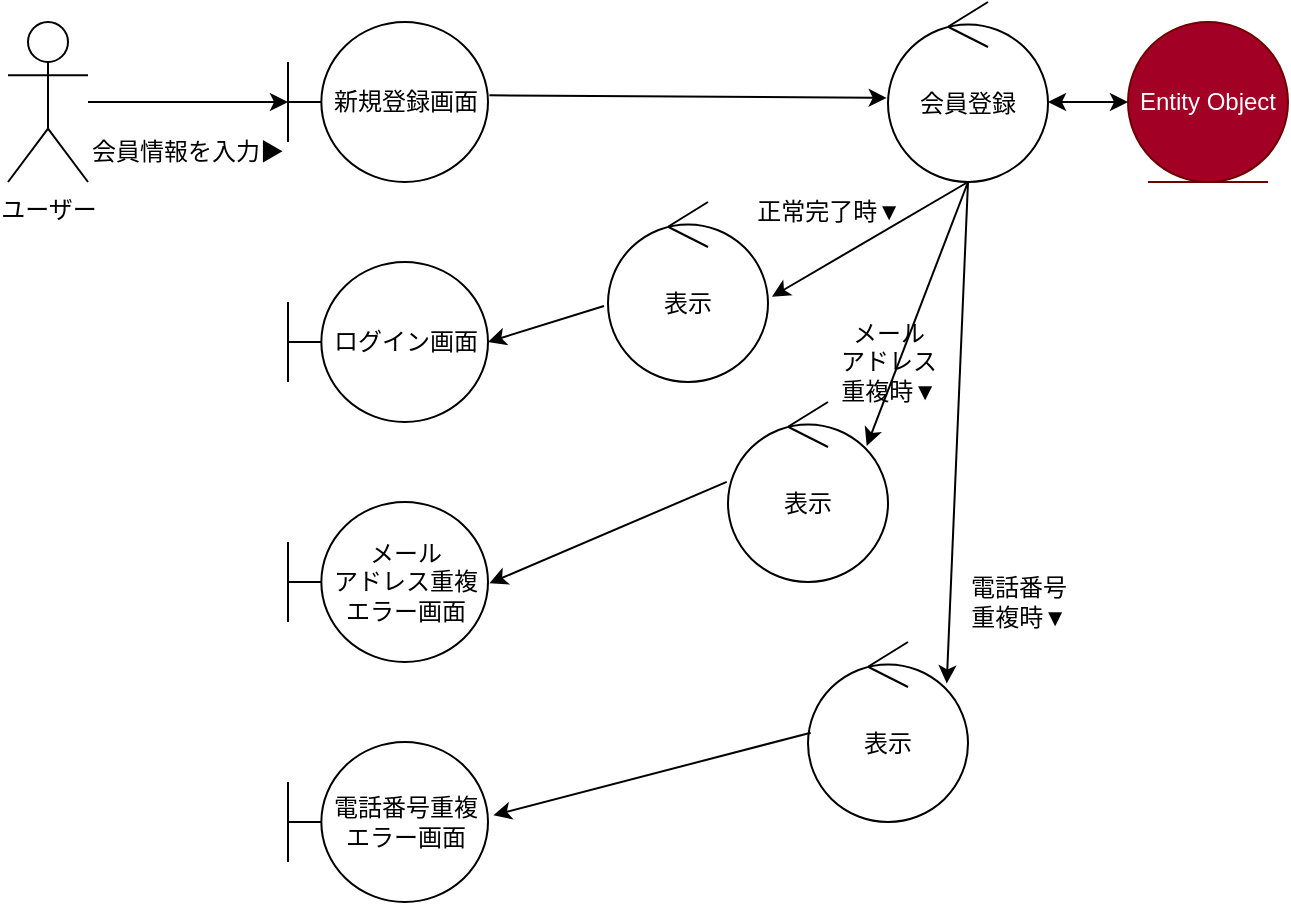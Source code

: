 <mxfile>
    <diagram id="uTmK-iBE3lU_nenHrpvM" name="新規登録">
        <mxGraphModel dx="720" dy="530" grid="1" gridSize="10" guides="1" tooltips="1" connect="1" arrows="1" fold="1" page="1" pageScale="1" pageWidth="827" pageHeight="1169" math="0" shadow="0">
            <root>
                <mxCell id="0"/>
                <mxCell id="1" parent="0"/>
                <mxCell id="3" value="ユーザー" style="shape=umlActor;verticalLabelPosition=bottom;verticalAlign=top;html=1;outlineConnect=0;" vertex="1" parent="1">
                    <mxGeometry x="80" y="200" width="40" height="80" as="geometry"/>
                </mxCell>
                <mxCell id="vmnZQYMHZ2b320NhvsvD-4" value="表示" style="ellipse;shape=umlControl;whiteSpace=wrap;html=1;" vertex="1" parent="1">
                    <mxGeometry x="380" y="290" width="80" height="90" as="geometry"/>
                </mxCell>
                <mxCell id="vmnZQYMHZ2b320NhvsvD-5" value="Entity Object" style="ellipse;shape=umlEntity;whiteSpace=wrap;html=1;fillColor=#a20025;fontColor=#ffffff;strokeColor=#6F0000;" vertex="1" parent="1">
                    <mxGeometry x="640" y="200" width="80" height="80" as="geometry"/>
                </mxCell>
                <mxCell id="vmnZQYMHZ2b320NhvsvD-6" value="新規登録画面" style="shape=umlBoundary;whiteSpace=wrap;html=1;" vertex="1" parent="1">
                    <mxGeometry x="220" y="200" width="100" height="80" as="geometry"/>
                </mxCell>
                <mxCell id="vmnZQYMHZ2b320NhvsvD-7" value="メール&lt;br&gt;アドレス重複&lt;br&gt;エラー画面" style="shape=umlBoundary;whiteSpace=wrap;html=1;" vertex="1" parent="1">
                    <mxGeometry x="220" y="440" width="100" height="80" as="geometry"/>
                </mxCell>
                <mxCell id="vmnZQYMHZ2b320NhvsvD-8" value="ログイン画面" style="shape=umlBoundary;whiteSpace=wrap;html=1;" vertex="1" parent="1">
                    <mxGeometry x="220" y="320" width="100" height="80" as="geometry"/>
                </mxCell>
                <mxCell id="vmnZQYMHZ2b320NhvsvD-10" value="表示" style="ellipse;shape=umlControl;whiteSpace=wrap;html=1;" vertex="1" parent="1">
                    <mxGeometry x="440" y="390" width="80" height="90" as="geometry"/>
                </mxCell>
                <mxCell id="vmnZQYMHZ2b320NhvsvD-12" value="会員登録" style="ellipse;shape=umlControl;whiteSpace=wrap;html=1;" vertex="1" parent="1">
                    <mxGeometry x="520" y="190" width="80" height="90" as="geometry"/>
                </mxCell>
                <mxCell id="vmnZQYMHZ2b320NhvsvD-15" value="" style="endArrow=classic;html=1;" edge="1" parent="1" source="3">
                    <mxGeometry width="50" height="50" relative="1" as="geometry">
                        <mxPoint x="120" y="190" as="sourcePoint"/>
                        <mxPoint x="220" y="240" as="targetPoint"/>
                    </mxGeometry>
                </mxCell>
                <mxCell id="vmnZQYMHZ2b320NhvsvD-18" value="" style="endArrow=classic;html=1;exitX=1.007;exitY=0.458;exitDx=0;exitDy=0;exitPerimeter=0;entryX=-0.008;entryY=0.533;entryDx=0;entryDy=0;entryPerimeter=0;" edge="1" parent="1" source="vmnZQYMHZ2b320NhvsvD-6" target="vmnZQYMHZ2b320NhvsvD-12">
                    <mxGeometry width="50" height="50" relative="1" as="geometry">
                        <mxPoint x="430" y="260" as="sourcePoint"/>
                        <mxPoint x="480" y="210" as="targetPoint"/>
                    </mxGeometry>
                </mxCell>
                <mxCell id="vmnZQYMHZ2b320NhvsvD-19" value="" style="endArrow=classic;startArrow=classic;html=1;entryX=0;entryY=0.5;entryDx=0;entryDy=0;" edge="1" parent="1" target="vmnZQYMHZ2b320NhvsvD-5">
                    <mxGeometry width="50" height="50" relative="1" as="geometry">
                        <mxPoint x="600" y="240" as="sourcePoint"/>
                        <mxPoint x="480" y="210" as="targetPoint"/>
                    </mxGeometry>
                </mxCell>
                <mxCell id="vmnZQYMHZ2b320NhvsvD-20" value="" style="endArrow=classic;html=1;entryX=1.025;entryY=0.526;entryDx=0;entryDy=0;entryPerimeter=0;" edge="1" parent="1" target="vmnZQYMHZ2b320NhvsvD-4">
                    <mxGeometry width="50" height="50" relative="1" as="geometry">
                        <mxPoint x="560" y="280" as="sourcePoint"/>
                        <mxPoint x="480" y="250" as="targetPoint"/>
                    </mxGeometry>
                </mxCell>
                <mxCell id="vmnZQYMHZ2b320NhvsvD-21" value="" style="endArrow=classic;html=1;exitX=-0.025;exitY=0.578;exitDx=0;exitDy=0;exitPerimeter=0;" edge="1" parent="1" source="vmnZQYMHZ2b320NhvsvD-4">
                    <mxGeometry width="50" height="50" relative="1" as="geometry">
                        <mxPoint x="430" y="300" as="sourcePoint"/>
                        <mxPoint x="320" y="360" as="targetPoint"/>
                    </mxGeometry>
                </mxCell>
                <mxCell id="vmnZQYMHZ2b320NhvsvD-22" value="" style="endArrow=classic;html=1;entryX=0.867;entryY=0.244;entryDx=0;entryDy=0;entryPerimeter=0;" edge="1" parent="1" target="vmnZQYMHZ2b320NhvsvD-10">
                    <mxGeometry width="50" height="50" relative="1" as="geometry">
                        <mxPoint x="560" y="280" as="sourcePoint"/>
                        <mxPoint x="480" y="250" as="targetPoint"/>
                    </mxGeometry>
                </mxCell>
                <mxCell id="vmnZQYMHZ2b320NhvsvD-23" value="" style="endArrow=classic;html=1;exitX=-0.008;exitY=0.444;exitDx=0;exitDy=0;exitPerimeter=0;entryX=1.007;entryY=0.508;entryDx=0;entryDy=0;entryPerimeter=0;" edge="1" parent="1" source="vmnZQYMHZ2b320NhvsvD-10" target="vmnZQYMHZ2b320NhvsvD-7">
                    <mxGeometry width="50" height="50" relative="1" as="geometry">
                        <mxPoint x="400" y="390" as="sourcePoint"/>
                        <mxPoint x="450" y="340" as="targetPoint"/>
                    </mxGeometry>
                </mxCell>
                <mxCell id="vmnZQYMHZ2b320NhvsvD-25" value="会員情報を入力▶" style="text;html=1;strokeColor=none;fillColor=none;align=center;verticalAlign=middle;whiteSpace=wrap;rounded=0;" vertex="1" parent="1">
                    <mxGeometry x="120" y="250" width="100" height="30" as="geometry"/>
                </mxCell>
                <mxCell id="vmnZQYMHZ2b320NhvsvD-29" value="表示" style="ellipse;shape=umlControl;whiteSpace=wrap;html=1;" vertex="1" parent="1">
                    <mxGeometry x="480" y="510" width="80" height="90" as="geometry"/>
                </mxCell>
                <mxCell id="vmnZQYMHZ2b320NhvsvD-30" value="電話番号重複エラー画面" style="shape=umlBoundary;whiteSpace=wrap;html=1;" vertex="1" parent="1">
                    <mxGeometry x="220" y="560" width="100" height="80" as="geometry"/>
                </mxCell>
                <mxCell id="vmnZQYMHZ2b320NhvsvD-31" value="" style="endArrow=classic;html=1;entryX=1.027;entryY=0.458;entryDx=0;entryDy=0;entryPerimeter=0;exitX=0.017;exitY=0.504;exitDx=0;exitDy=0;exitPerimeter=0;" edge="1" parent="1" source="vmnZQYMHZ2b320NhvsvD-29" target="vmnZQYMHZ2b320NhvsvD-30">
                    <mxGeometry width="50" height="50" relative="1" as="geometry">
                        <mxPoint x="400" y="500" as="sourcePoint"/>
                        <mxPoint x="450" y="450" as="targetPoint"/>
                    </mxGeometry>
                </mxCell>
                <mxCell id="vmnZQYMHZ2b320NhvsvD-32" value="" style="endArrow=classic;html=1;entryX=0.867;entryY=0.23;entryDx=0;entryDy=0;entryPerimeter=0;" edge="1" parent="1" target="vmnZQYMHZ2b320NhvsvD-29">
                    <mxGeometry width="50" height="50" relative="1" as="geometry">
                        <mxPoint x="560" y="280" as="sourcePoint"/>
                        <mxPoint x="450" y="450" as="targetPoint"/>
                    </mxGeometry>
                </mxCell>
                <mxCell id="vmnZQYMHZ2b320NhvsvD-33" value="メール&lt;br&gt;アドレス&lt;br&gt;重複時▼" style="text;html=1;align=center;verticalAlign=middle;resizable=0;points=[];autosize=1;strokeColor=none;fillColor=none;" vertex="1" parent="1">
                    <mxGeometry x="485" y="340" width="70" height="60" as="geometry"/>
                </mxCell>
                <mxCell id="vmnZQYMHZ2b320NhvsvD-35" value="電話番号&lt;br&gt;重複時▼" style="text;html=1;align=center;verticalAlign=middle;resizable=0;points=[];autosize=1;strokeColor=none;fillColor=none;" vertex="1" parent="1">
                    <mxGeometry x="550" y="470" width="70" height="40" as="geometry"/>
                </mxCell>
                <mxCell id="vmnZQYMHZ2b320NhvsvD-36" value="正常完了時▼" style="text;html=1;align=center;verticalAlign=middle;resizable=0;points=[];autosize=1;strokeColor=none;fillColor=none;" vertex="1" parent="1">
                    <mxGeometry x="440" y="280" width="100" height="30" as="geometry"/>
                </mxCell>
            </root>
        </mxGraphModel>
    </diagram>
    <diagram id="dzQNooMkyhAn1drmeg_7" name="ログイン">
        <mxGraphModel dx="720" dy="530" grid="1" gridSize="10" guides="1" tooltips="1" connect="1" arrows="1" fold="1" page="1" pageScale="1" pageWidth="827" pageHeight="1169" math="0" shadow="0">
            <root>
                <mxCell id="0"/>
                <mxCell id="1" parent="0"/>
                <mxCell id="m8YDXRKANyJtlhf9_SZa-1" value="ユーザー" style="shape=umlActor;verticalLabelPosition=bottom;verticalAlign=top;html=1;outlineConnect=0;" vertex="1" parent="1">
                    <mxGeometry x="80" y="200" width="40" height="80" as="geometry"/>
                </mxCell>
                <mxCell id="m8YDXRKANyJtlhf9_SZa-2" value="表示" style="ellipse;shape=umlControl;whiteSpace=wrap;html=1;" vertex="1" parent="1">
                    <mxGeometry x="380" y="290" width="80" height="90" as="geometry"/>
                </mxCell>
                <mxCell id="m8YDXRKANyJtlhf9_SZa-3" value="Entity Object" style="ellipse;shape=umlEntity;whiteSpace=wrap;html=1;fillColor=#a20025;fontColor=#ffffff;strokeColor=#6F0000;" vertex="1" parent="1">
                    <mxGeometry x="640" y="200" width="80" height="80" as="geometry"/>
                </mxCell>
                <mxCell id="m8YDXRKANyJtlhf9_SZa-4" value="ログイン画面" style="shape=umlBoundary;whiteSpace=wrap;html=1;" vertex="1" parent="1">
                    <mxGeometry x="220" y="200" width="100" height="80" as="geometry"/>
                </mxCell>
                <mxCell id="m8YDXRKANyJtlhf9_SZa-5" value="無効な&lt;br&gt;ログイン&lt;br&gt;エラー画面" style="shape=umlBoundary;whiteSpace=wrap;html=1;" vertex="1" parent="1">
                    <mxGeometry x="220" y="440" width="100" height="80" as="geometry"/>
                </mxCell>
                <mxCell id="m8YDXRKANyJtlhf9_SZa-6" value="マイページ" style="shape=umlBoundary;whiteSpace=wrap;html=1;" vertex="1" parent="1">
                    <mxGeometry x="220" y="320" width="100" height="80" as="geometry"/>
                </mxCell>
                <mxCell id="m8YDXRKANyJtlhf9_SZa-7" value="表示" style="ellipse;shape=umlControl;whiteSpace=wrap;html=1;" vertex="1" parent="1">
                    <mxGeometry x="440" y="390" width="80" height="90" as="geometry"/>
                </mxCell>
                <mxCell id="m8YDXRKANyJtlhf9_SZa-8" value="ユーザー認証" style="ellipse;shape=umlControl;whiteSpace=wrap;html=1;" vertex="1" parent="1">
                    <mxGeometry x="520" y="190" width="80" height="90" as="geometry"/>
                </mxCell>
                <mxCell id="m8YDXRKANyJtlhf9_SZa-9" value="" style="endArrow=classic;html=1;" edge="1" parent="1" source="m8YDXRKANyJtlhf9_SZa-1">
                    <mxGeometry width="50" height="50" relative="1" as="geometry">
                        <mxPoint x="120" y="190" as="sourcePoint"/>
                        <mxPoint x="220" y="240" as="targetPoint"/>
                    </mxGeometry>
                </mxCell>
                <mxCell id="m8YDXRKANyJtlhf9_SZa-10" value="" style="endArrow=classic;html=1;exitX=1.007;exitY=0.458;exitDx=0;exitDy=0;exitPerimeter=0;entryX=-0.008;entryY=0.533;entryDx=0;entryDy=0;entryPerimeter=0;" edge="1" parent="1" source="m8YDXRKANyJtlhf9_SZa-4" target="m8YDXRKANyJtlhf9_SZa-8">
                    <mxGeometry width="50" height="50" relative="1" as="geometry">
                        <mxPoint x="430" y="260" as="sourcePoint"/>
                        <mxPoint x="480" y="210" as="targetPoint"/>
                    </mxGeometry>
                </mxCell>
                <mxCell id="m8YDXRKANyJtlhf9_SZa-11" value="" style="endArrow=classic;startArrow=classic;html=1;entryX=0;entryY=0.5;entryDx=0;entryDy=0;" edge="1" parent="1" target="m8YDXRKANyJtlhf9_SZa-3">
                    <mxGeometry width="50" height="50" relative="1" as="geometry">
                        <mxPoint x="600" y="240" as="sourcePoint"/>
                        <mxPoint x="480" y="210" as="targetPoint"/>
                    </mxGeometry>
                </mxCell>
                <mxCell id="m8YDXRKANyJtlhf9_SZa-12" value="" style="endArrow=classic;html=1;entryX=1.025;entryY=0.526;entryDx=0;entryDy=0;entryPerimeter=0;" edge="1" parent="1" target="m8YDXRKANyJtlhf9_SZa-2">
                    <mxGeometry width="50" height="50" relative="1" as="geometry">
                        <mxPoint x="560" y="280" as="sourcePoint"/>
                        <mxPoint x="480" y="250" as="targetPoint"/>
                    </mxGeometry>
                </mxCell>
                <mxCell id="m8YDXRKANyJtlhf9_SZa-13" value="" style="endArrow=classic;html=1;exitX=-0.025;exitY=0.578;exitDx=0;exitDy=0;exitPerimeter=0;" edge="1" parent="1" source="m8YDXRKANyJtlhf9_SZa-2">
                    <mxGeometry width="50" height="50" relative="1" as="geometry">
                        <mxPoint x="430" y="300" as="sourcePoint"/>
                        <mxPoint x="320" y="360" as="targetPoint"/>
                    </mxGeometry>
                </mxCell>
                <mxCell id="m8YDXRKANyJtlhf9_SZa-14" value="" style="endArrow=classic;html=1;entryX=0.867;entryY=0.244;entryDx=0;entryDy=0;entryPerimeter=0;" edge="1" parent="1" target="m8YDXRKANyJtlhf9_SZa-7">
                    <mxGeometry width="50" height="50" relative="1" as="geometry">
                        <mxPoint x="560" y="280" as="sourcePoint"/>
                        <mxPoint x="480" y="250" as="targetPoint"/>
                    </mxGeometry>
                </mxCell>
                <mxCell id="m8YDXRKANyJtlhf9_SZa-15" value="" style="endArrow=classic;html=1;exitX=-0.008;exitY=0.444;exitDx=0;exitDy=0;exitPerimeter=0;entryX=1.007;entryY=0.508;entryDx=0;entryDy=0;entryPerimeter=0;" edge="1" parent="1" source="m8YDXRKANyJtlhf9_SZa-7" target="m8YDXRKANyJtlhf9_SZa-5">
                    <mxGeometry width="50" height="50" relative="1" as="geometry">
                        <mxPoint x="400" y="390" as="sourcePoint"/>
                        <mxPoint x="450" y="340" as="targetPoint"/>
                    </mxGeometry>
                </mxCell>
                <mxCell id="m8YDXRKANyJtlhf9_SZa-16" value="ユーザー情報を入力▶" style="text;html=1;strokeColor=none;fillColor=none;align=center;verticalAlign=middle;whiteSpace=wrap;rounded=0;" vertex="1" parent="1">
                    <mxGeometry x="110" y="250" width="140" height="20" as="geometry"/>
                </mxCell>
                <mxCell id="m8YDXRKANyJtlhf9_SZa-17" value="表示" style="ellipse;shape=umlControl;whiteSpace=wrap;html=1;" vertex="1" parent="1">
                    <mxGeometry x="480" y="510" width="80" height="90" as="geometry"/>
                </mxCell>
                <mxCell id="m8YDXRKANyJtlhf9_SZa-18" value="ログイン&lt;br&gt;エラー画面" style="shape=umlBoundary;whiteSpace=wrap;html=1;" vertex="1" parent="1">
                    <mxGeometry x="220" y="560" width="100" height="80" as="geometry"/>
                </mxCell>
                <mxCell id="m8YDXRKANyJtlhf9_SZa-19" value="" style="endArrow=classic;html=1;entryX=1.027;entryY=0.458;entryDx=0;entryDy=0;entryPerimeter=0;exitX=0.017;exitY=0.504;exitDx=0;exitDy=0;exitPerimeter=0;" edge="1" parent="1" source="m8YDXRKANyJtlhf9_SZa-17" target="m8YDXRKANyJtlhf9_SZa-18">
                    <mxGeometry width="50" height="50" relative="1" as="geometry">
                        <mxPoint x="400" y="500" as="sourcePoint"/>
                        <mxPoint x="450" y="450" as="targetPoint"/>
                    </mxGeometry>
                </mxCell>
                <mxCell id="m8YDXRKANyJtlhf9_SZa-20" value="" style="endArrow=classic;html=1;entryX=0.867;entryY=0.23;entryDx=0;entryDy=0;entryPerimeter=0;" edge="1" parent="1" target="m8YDXRKANyJtlhf9_SZa-17">
                    <mxGeometry width="50" height="50" relative="1" as="geometry">
                        <mxPoint x="560" y="280" as="sourcePoint"/>
                        <mxPoint x="450" y="450" as="targetPoint"/>
                    </mxGeometry>
                </mxCell>
                <mxCell id="m8YDXRKANyJtlhf9_SZa-21" value="無効情報&lt;br&gt;入力時▼" style="text;html=1;align=center;verticalAlign=middle;resizable=0;points=[];autosize=1;strokeColor=none;fillColor=none;" vertex="1" parent="1">
                    <mxGeometry x="485" y="350" width="70" height="40" as="geometry"/>
                </mxCell>
                <mxCell id="m8YDXRKANyJtlhf9_SZa-22" value="システム不良時▼" style="text;html=1;align=center;verticalAlign=middle;resizable=0;points=[];autosize=1;strokeColor=none;fillColor=none;" vertex="1" parent="1">
                    <mxGeometry x="525" y="475" width="120" height="30" as="geometry"/>
                </mxCell>
                <mxCell id="m8YDXRKANyJtlhf9_SZa-23" value="正常完了時▼" style="text;html=1;align=center;verticalAlign=middle;resizable=0;points=[];autosize=1;strokeColor=none;fillColor=none;" vertex="1" parent="1">
                    <mxGeometry x="440" y="280" width="100" height="30" as="geometry"/>
                </mxCell>
            </root>
        </mxGraphModel>
    </diagram>
    <diagram id="ipTaChnev_TjJ8NiurGC" name="ログアウト">
        <mxGraphModel dx="640" dy="471" grid="1" gridSize="10" guides="1" tooltips="1" connect="1" arrows="1" fold="1" page="1" pageScale="1" pageWidth="827" pageHeight="1169" math="0" shadow="0">
            <root>
                <mxCell id="0"/>
                <mxCell id="1" parent="0"/>
                <mxCell id="PhhA4MEKjiTkgzpBqW-F-1" value="ユーザー" style="shape=umlActor;verticalLabelPosition=bottom;verticalAlign=top;html=1;outlineConnect=0;" vertex="1" parent="1">
                    <mxGeometry x="80" y="200" width="40" height="80" as="geometry"/>
                </mxCell>
                <mxCell id="PhhA4MEKjiTkgzpBqW-F-2" value="表示" style="ellipse;shape=umlControl;whiteSpace=wrap;html=1;" vertex="1" parent="1">
                    <mxGeometry x="390" y="250" width="80" height="90" as="geometry"/>
                </mxCell>
                <mxCell id="PhhA4MEKjiTkgzpBqW-F-3" value="Entity Object" style="ellipse;shape=umlEntity;whiteSpace=wrap;html=1;fillColor=#a20025;fontColor=#ffffff;strokeColor=#6F0000;" vertex="1" parent="1">
                    <mxGeometry x="710" y="355" width="80" height="80" as="geometry"/>
                </mxCell>
                <mxCell id="PhhA4MEKjiTkgzpBqW-F-4" value="マイページ" style="shape=umlBoundary;whiteSpace=wrap;html=1;" vertex="1" parent="1">
                    <mxGeometry x="220" y="200" width="100" height="80" as="geometry"/>
                </mxCell>
                <mxCell id="PhhA4MEKjiTkgzpBqW-F-5" value="マイページ" style="shape=umlBoundary;whiteSpace=wrap;html=1;" vertex="1" parent="1">
                    <mxGeometry x="220" y="520" width="100" height="80" as="geometry"/>
                </mxCell>
                <mxCell id="PhhA4MEKjiTkgzpBqW-F-6" style="edgeStyle=none;html=1;" edge="1" parent="1" source="PhhA4MEKjiTkgzpBqW-F-7" target="PhhA4MEKjiTkgzpBqW-F-9">
                    <mxGeometry relative="1" as="geometry"/>
                </mxCell>
                <mxCell id="PhhA4MEKjiTkgzpBqW-F-7" value="ログアウト&lt;br&gt;ダイアログ" style="shape=umlBoundary;whiteSpace=wrap;html=1;" vertex="1" parent="1">
                    <mxGeometry x="220" y="355" width="100" height="80" as="geometry"/>
                </mxCell>
                <mxCell id="PhhA4MEKjiTkgzpBqW-F-8" value="表示" style="ellipse;shape=umlControl;whiteSpace=wrap;html=1;" vertex="1" parent="1">
                    <mxGeometry x="440" y="445" width="80" height="90" as="geometry"/>
                </mxCell>
                <mxCell id="PhhA4MEKjiTkgzpBqW-F-9" value="ログアウト&lt;br&gt;処理" style="ellipse;shape=umlControl;whiteSpace=wrap;html=1;" vertex="1" parent="1">
                    <mxGeometry x="550" y="350" width="80" height="90" as="geometry"/>
                </mxCell>
                <mxCell id="PhhA4MEKjiTkgzpBqW-F-10" value="" style="endArrow=classic;html=1;" edge="1" parent="1" source="PhhA4MEKjiTkgzpBqW-F-1">
                    <mxGeometry width="50" height="50" relative="1" as="geometry">
                        <mxPoint x="120" y="190" as="sourcePoint"/>
                        <mxPoint x="220" y="240" as="targetPoint"/>
                    </mxGeometry>
                </mxCell>
                <mxCell id="PhhA4MEKjiTkgzpBqW-F-11" value="" style="endArrow=classic;html=1;exitX=1.007;exitY=0.458;exitDx=0;exitDy=0;exitPerimeter=0;" edge="1" parent="1" source="PhhA4MEKjiTkgzpBqW-F-4" target="PhhA4MEKjiTkgzpBqW-F-2">
                    <mxGeometry width="50" height="50" relative="1" as="geometry">
                        <mxPoint x="430" y="260" as="sourcePoint"/>
                        <mxPoint x="480" y="210" as="targetPoint"/>
                    </mxGeometry>
                </mxCell>
                <mxCell id="PhhA4MEKjiTkgzpBqW-F-12" value="" style="endArrow=classic;startArrow=classic;html=1;entryX=0;entryY=0.5;entryDx=0;entryDy=0;" edge="1" parent="1" source="PhhA4MEKjiTkgzpBqW-F-9" target="PhhA4MEKjiTkgzpBqW-F-3">
                    <mxGeometry width="50" height="50" relative="1" as="geometry">
                        <mxPoint x="680" y="330" as="sourcePoint"/>
                        <mxPoint x="560" y="300" as="targetPoint"/>
                    </mxGeometry>
                </mxCell>
                <mxCell id="PhhA4MEKjiTkgzpBqW-F-13" value="" style="endArrow=classic;html=1;exitX=-0.025;exitY=0.578;exitDx=0;exitDy=0;exitPerimeter=0;" edge="1" parent="1" source="PhhA4MEKjiTkgzpBqW-F-2">
                    <mxGeometry width="50" height="50" relative="1" as="geometry">
                        <mxPoint x="430" y="300" as="sourcePoint"/>
                        <mxPoint x="320" y="360" as="targetPoint"/>
                    </mxGeometry>
                </mxCell>
                <mxCell id="PhhA4MEKjiTkgzpBqW-F-14" value="" style="endArrow=classic;html=1;entryX=0.867;entryY=0.244;entryDx=0;entryDy=0;entryPerimeter=0;" edge="1" parent="1" source="PhhA4MEKjiTkgzpBqW-F-9" target="PhhA4MEKjiTkgzpBqW-F-8">
                    <mxGeometry width="50" height="50" relative="1" as="geometry">
                        <mxPoint x="560" y="280" as="sourcePoint"/>
                        <mxPoint x="480" y="250" as="targetPoint"/>
                    </mxGeometry>
                </mxCell>
                <mxCell id="PhhA4MEKjiTkgzpBqW-F-15" value="" style="endArrow=classic;html=1;exitX=0;exitY=0.659;exitDx=0;exitDy=0;exitPerimeter=0;entryX=1.007;entryY=0.508;entryDx=0;entryDy=0;entryPerimeter=0;" edge="1" parent="1" source="PhhA4MEKjiTkgzpBqW-F-8" target="PhhA4MEKjiTkgzpBqW-F-5">
                    <mxGeometry width="50" height="50" relative="1" as="geometry">
                        <mxPoint x="400" y="390" as="sourcePoint"/>
                        <mxPoint x="450" y="340" as="targetPoint"/>
                    </mxGeometry>
                </mxCell>
                <mxCell id="PhhA4MEKjiTkgzpBqW-F-16" value="ログアウトを&lt;br&gt;クリック▶" style="text;html=1;strokeColor=none;fillColor=none;align=center;verticalAlign=middle;whiteSpace=wrap;rounded=0;" vertex="1" parent="1">
                    <mxGeometry x="120" y="210" width="100" height="30" as="geometry"/>
                </mxCell>
                <mxCell id="PhhA4MEKjiTkgzpBqW-F-17" value="表示" style="ellipse;shape=umlControl;whiteSpace=wrap;html=1;" vertex="1" parent="1">
                    <mxGeometry x="500" y="585" width="80" height="90" as="geometry"/>
                </mxCell>
                <mxCell id="PhhA4MEKjiTkgzpBqW-F-18" value="ログアウト&lt;br&gt;処理エラー" style="shape=umlBoundary;whiteSpace=wrap;html=1;" vertex="1" parent="1">
                    <mxGeometry x="220" y="640" width="100" height="80" as="geometry"/>
                </mxCell>
                <mxCell id="PhhA4MEKjiTkgzpBqW-F-19" value="" style="endArrow=classic;html=1;entryX=1.027;entryY=0.458;entryDx=0;entryDy=0;entryPerimeter=0;exitX=0.017;exitY=0.504;exitDx=0;exitDy=0;exitPerimeter=0;" edge="1" parent="1" source="PhhA4MEKjiTkgzpBqW-F-17" target="PhhA4MEKjiTkgzpBqW-F-18">
                    <mxGeometry width="50" height="50" relative="1" as="geometry">
                        <mxPoint x="400" y="500" as="sourcePoint"/>
                        <mxPoint x="450" y="450" as="targetPoint"/>
                    </mxGeometry>
                </mxCell>
                <mxCell id="PhhA4MEKjiTkgzpBqW-F-20" value="" style="endArrow=classic;html=1;entryX=0.867;entryY=0.23;entryDx=0;entryDy=0;entryPerimeter=0;" edge="1" parent="1" source="PhhA4MEKjiTkgzpBqW-F-9" target="PhhA4MEKjiTkgzpBqW-F-17">
                    <mxGeometry width="50" height="50" relative="1" as="geometry">
                        <mxPoint x="560" y="280" as="sourcePoint"/>
                        <mxPoint x="450" y="450" as="targetPoint"/>
                    </mxGeometry>
                </mxCell>
                <mxCell id="PhhA4MEKjiTkgzpBqW-F-21" value="システム&lt;br&gt;不良時▼" style="text;html=1;align=center;verticalAlign=middle;resizable=0;points=[];autosize=1;strokeColor=none;fillColor=none;" vertex="1" parent="1">
                    <mxGeometry x="570" y="520" width="70" height="40" as="geometry"/>
                </mxCell>
                <mxCell id="PhhA4MEKjiTkgzpBqW-F-22" value="正常完了時▼" style="text;html=1;align=center;verticalAlign=middle;resizable=0;points=[];autosize=1;strokeColor=none;fillColor=none;" vertex="1" parent="1">
                    <mxGeometry x="440" y="420" width="100" height="30" as="geometry"/>
                </mxCell>
                <mxCell id="PhhA4MEKjiTkgzpBqW-F-23" value="" style="endArrow=classic;html=1;entryX=0.58;entryY=1.025;entryDx=0;entryDy=0;entryPerimeter=0;exitX=0.564;exitY=-0.037;exitDx=0;exitDy=0;exitPerimeter=0;" edge="1" parent="1" source="PhhA4MEKjiTkgzpBqW-F-7" target="PhhA4MEKjiTkgzpBqW-F-4">
                    <mxGeometry width="50" height="50" relative="1" as="geometry">
                        <mxPoint x="278" y="340" as="sourcePoint"/>
                        <mxPoint x="340" y="370" as="targetPoint"/>
                    </mxGeometry>
                </mxCell>
                <mxCell id="PhhA4MEKjiTkgzpBqW-F-24" value="" style="endArrow=classic;html=1;entryX=0;entryY=0.458;entryDx=0;entryDy=0;entryPerimeter=0;" edge="1" parent="1" target="PhhA4MEKjiTkgzpBqW-F-7">
                    <mxGeometry width="50" height="50" relative="1" as="geometry">
                        <mxPoint x="120" y="240" as="sourcePoint"/>
                        <mxPoint x="340" y="370" as="targetPoint"/>
                    </mxGeometry>
                </mxCell>
                <mxCell id="PhhA4MEKjiTkgzpBqW-F-25" value="はい/いいえを選択▶" style="text;html=1;align=center;verticalAlign=middle;resizable=0;points=[];autosize=1;strokeColor=none;fillColor=none;" vertex="1" parent="1">
                    <mxGeometry x="105" y="300" width="130" height="30" as="geometry"/>
                </mxCell>
                <mxCell id="PhhA4MEKjiTkgzpBqW-F-26" value="いいえ&lt;br&gt;選択時▲" style="text;html=1;align=center;verticalAlign=middle;resizable=0;points=[];autosize=1;strokeColor=none;fillColor=none;" vertex="1" parent="1">
                    <mxGeometry x="280" y="290" width="70" height="40" as="geometry"/>
                </mxCell>
            </root>
        </mxGraphModel>
    </diagram>
    <diagram id="OVSRA5t2KKanojTYky73" name="登録情報変更">
        <mxGraphModel dx="720" dy="530" grid="1" gridSize="10" guides="1" tooltips="1" connect="1" arrows="1" fold="1" page="1" pageScale="1" pageWidth="827" pageHeight="1169" math="0" shadow="0">
            <root>
                <mxCell id="0"/>
                <mxCell id="1" parent="0"/>
                <mxCell id="6MrO-Xhiv8SNUKrjHHb--1" value="ユーザー" style="shape=umlActor;verticalLabelPosition=bottom;verticalAlign=top;html=1;outlineConnect=0;" vertex="1" parent="1">
                    <mxGeometry x="80" y="200" width="40" height="80" as="geometry"/>
                </mxCell>
                <mxCell id="6MrO-Xhiv8SNUKrjHHb--2" value="表示" style="ellipse;shape=umlControl;whiteSpace=wrap;html=1;" vertex="1" parent="1">
                    <mxGeometry x="380" y="290" width="80" height="90" as="geometry"/>
                </mxCell>
                <mxCell id="6MrO-Xhiv8SNUKrjHHb--3" value="Entity Object" style="ellipse;shape=umlEntity;whiteSpace=wrap;html=1;fillColor=#a20025;fontColor=#ffffff;strokeColor=#6F0000;" vertex="1" parent="1">
                    <mxGeometry x="640" y="200" width="80" height="80" as="geometry"/>
                </mxCell>
                <mxCell id="6MrO-Xhiv8SNUKrjHHb--4" value="会員情報&lt;br&gt;変更画面" style="shape=umlBoundary;whiteSpace=wrap;html=1;" vertex="1" parent="1">
                    <mxGeometry x="220" y="200" width="100" height="80" as="geometry"/>
                </mxCell>
                <mxCell id="6MrO-Xhiv8SNUKrjHHb--5" value="メール&lt;br&gt;アドレス重複&lt;br&gt;エラー画面" style="shape=umlBoundary;whiteSpace=wrap;html=1;" vertex="1" parent="1">
                    <mxGeometry x="220" y="440" width="100" height="80" as="geometry"/>
                </mxCell>
                <mxCell id="6MrO-Xhiv8SNUKrjHHb--6" value="マイページ" style="shape=umlBoundary;whiteSpace=wrap;html=1;" vertex="1" parent="1">
                    <mxGeometry x="220" y="320" width="100" height="80" as="geometry"/>
                </mxCell>
                <mxCell id="6MrO-Xhiv8SNUKrjHHb--7" value="表示" style="ellipse;shape=umlControl;whiteSpace=wrap;html=1;" vertex="1" parent="1">
                    <mxGeometry x="400" y="390" width="80" height="90" as="geometry"/>
                </mxCell>
                <mxCell id="6MrO-Xhiv8SNUKrjHHb--8" value="登録情報" style="ellipse;shape=umlControl;whiteSpace=wrap;html=1;" vertex="1" parent="1">
                    <mxGeometry x="520" y="190" width="80" height="90" as="geometry"/>
                </mxCell>
                <mxCell id="6MrO-Xhiv8SNUKrjHHb--9" value="" style="endArrow=classic;html=1;" edge="1" parent="1" source="6MrO-Xhiv8SNUKrjHHb--1">
                    <mxGeometry width="50" height="50" relative="1" as="geometry">
                        <mxPoint x="120" y="190" as="sourcePoint"/>
                        <mxPoint x="220" y="240" as="targetPoint"/>
                    </mxGeometry>
                </mxCell>
                <mxCell id="6MrO-Xhiv8SNUKrjHHb--10" value="" style="endArrow=classic;html=1;exitX=1.007;exitY=0.458;exitDx=0;exitDy=0;exitPerimeter=0;entryX=-0.008;entryY=0.533;entryDx=0;entryDy=0;entryPerimeter=0;" edge="1" parent="1" source="6MrO-Xhiv8SNUKrjHHb--4" target="6MrO-Xhiv8SNUKrjHHb--8">
                    <mxGeometry width="50" height="50" relative="1" as="geometry">
                        <mxPoint x="430" y="260" as="sourcePoint"/>
                        <mxPoint x="480" y="210" as="targetPoint"/>
                    </mxGeometry>
                </mxCell>
                <mxCell id="6MrO-Xhiv8SNUKrjHHb--11" value="" style="endArrow=classic;startArrow=classic;html=1;entryX=0;entryY=0.5;entryDx=0;entryDy=0;" edge="1" parent="1" target="6MrO-Xhiv8SNUKrjHHb--3">
                    <mxGeometry width="50" height="50" relative="1" as="geometry">
                        <mxPoint x="600" y="240" as="sourcePoint"/>
                        <mxPoint x="480" y="210" as="targetPoint"/>
                    </mxGeometry>
                </mxCell>
                <mxCell id="6MrO-Xhiv8SNUKrjHHb--12" value="" style="endArrow=classic;html=1;entryX=1.025;entryY=0.526;entryDx=0;entryDy=0;entryPerimeter=0;" edge="1" parent="1" target="6MrO-Xhiv8SNUKrjHHb--2">
                    <mxGeometry width="50" height="50" relative="1" as="geometry">
                        <mxPoint x="560" y="280" as="sourcePoint"/>
                        <mxPoint x="480" y="250" as="targetPoint"/>
                    </mxGeometry>
                </mxCell>
                <mxCell id="6MrO-Xhiv8SNUKrjHHb--13" value="" style="endArrow=classic;html=1;exitX=-0.025;exitY=0.578;exitDx=0;exitDy=0;exitPerimeter=0;" edge="1" parent="1" source="6MrO-Xhiv8SNUKrjHHb--2">
                    <mxGeometry width="50" height="50" relative="1" as="geometry">
                        <mxPoint x="430" y="300" as="sourcePoint"/>
                        <mxPoint x="320" y="360" as="targetPoint"/>
                    </mxGeometry>
                </mxCell>
                <mxCell id="6MrO-Xhiv8SNUKrjHHb--14" value="" style="endArrow=classic;html=1;entryX=0.867;entryY=0.244;entryDx=0;entryDy=0;entryPerimeter=0;" edge="1" parent="1" target="6MrO-Xhiv8SNUKrjHHb--7">
                    <mxGeometry width="50" height="50" relative="1" as="geometry">
                        <mxPoint x="560" y="280" as="sourcePoint"/>
                        <mxPoint x="480" y="250" as="targetPoint"/>
                    </mxGeometry>
                </mxCell>
                <mxCell id="6MrO-Xhiv8SNUKrjHHb--15" value="" style="endArrow=classic;html=1;exitX=-0.008;exitY=0.444;exitDx=0;exitDy=0;exitPerimeter=0;entryX=1.007;entryY=0.508;entryDx=0;entryDy=0;entryPerimeter=0;" edge="1" parent="1" source="6MrO-Xhiv8SNUKrjHHb--7" target="6MrO-Xhiv8SNUKrjHHb--5">
                    <mxGeometry width="50" height="50" relative="1" as="geometry">
                        <mxPoint x="400" y="390" as="sourcePoint"/>
                        <mxPoint x="450" y="340" as="targetPoint"/>
                    </mxGeometry>
                </mxCell>
                <mxCell id="6MrO-Xhiv8SNUKrjHHb--16" value="会員情報変更を&lt;br&gt;クリック▶" style="text;html=1;strokeColor=none;fillColor=none;align=center;verticalAlign=middle;whiteSpace=wrap;rounded=0;" vertex="1" parent="1">
                    <mxGeometry x="120" y="250" width="100" height="30" as="geometry"/>
                </mxCell>
                <mxCell id="6MrO-Xhiv8SNUKrjHHb--17" value="表示" style="ellipse;shape=umlControl;whiteSpace=wrap;html=1;" vertex="1" parent="1">
                    <mxGeometry x="440" y="510" width="80" height="90" as="geometry"/>
                </mxCell>
                <mxCell id="6MrO-Xhiv8SNUKrjHHb--18" value="電話番号重複エラー画面" style="shape=umlBoundary;whiteSpace=wrap;html=1;" vertex="1" parent="1">
                    <mxGeometry x="220" y="560" width="100" height="80" as="geometry"/>
                </mxCell>
                <mxCell id="6MrO-Xhiv8SNUKrjHHb--19" value="" style="endArrow=classic;html=1;entryX=1.027;entryY=0.458;entryDx=0;entryDy=0;entryPerimeter=0;exitX=0.017;exitY=0.504;exitDx=0;exitDy=0;exitPerimeter=0;" edge="1" parent="1" source="6MrO-Xhiv8SNUKrjHHb--17" target="6MrO-Xhiv8SNUKrjHHb--18">
                    <mxGeometry width="50" height="50" relative="1" as="geometry">
                        <mxPoint x="400" y="500" as="sourcePoint"/>
                        <mxPoint x="450" y="450" as="targetPoint"/>
                    </mxGeometry>
                </mxCell>
                <mxCell id="6MrO-Xhiv8SNUKrjHHb--20" value="" style="endArrow=classic;html=1;entryX=0.867;entryY=0.23;entryDx=0;entryDy=0;entryPerimeter=0;" edge="1" parent="1" target="6MrO-Xhiv8SNUKrjHHb--17">
                    <mxGeometry width="50" height="50" relative="1" as="geometry">
                        <mxPoint x="560" y="280" as="sourcePoint"/>
                        <mxPoint x="450" y="450" as="targetPoint"/>
                    </mxGeometry>
                </mxCell>
                <mxCell id="6MrO-Xhiv8SNUKrjHHb--21" value="入力形式&lt;br&gt;不適切時▼" style="text;html=1;align=center;verticalAlign=middle;resizable=0;points=[];autosize=1;strokeColor=none;fillColor=none;" vertex="1" parent="1">
                    <mxGeometry x="460" y="350" width="80" height="40" as="geometry"/>
                </mxCell>
                <mxCell id="6MrO-Xhiv8SNUKrjHHb--22" value="必須情報&lt;br&gt;空欄時▼" style="text;html=1;align=center;verticalAlign=middle;resizable=0;points=[];autosize=1;strokeColor=none;fillColor=none;" vertex="1" parent="1">
                    <mxGeometry x="480" y="450" width="70" height="40" as="geometry"/>
                </mxCell>
                <mxCell id="6MrO-Xhiv8SNUKrjHHb--23" value="正常完了時▼" style="text;html=1;align=center;verticalAlign=middle;resizable=0;points=[];autosize=1;strokeColor=none;fillColor=none;" vertex="1" parent="1">
                    <mxGeometry x="440" y="280" width="100" height="30" as="geometry"/>
                </mxCell>
                <mxCell id="Bg8aLt_QO3ppTRzco24f-2" value="情報更新&lt;br&gt;エラー画面" style="shape=umlBoundary;whiteSpace=wrap;html=1;" vertex="1" parent="1">
                    <mxGeometry x="220" y="680" width="100" height="80" as="geometry"/>
                </mxCell>
                <mxCell id="Bg8aLt_QO3ppTRzco24f-3" value="表示" style="ellipse;shape=umlControl;whiteSpace=wrap;html=1;" vertex="1" parent="1">
                    <mxGeometry x="480" y="630" width="80" height="90" as="geometry"/>
                </mxCell>
                <mxCell id="Bg8aLt_QO3ppTRzco24f-4" value="" style="endArrow=classic;html=1;exitX=0.5;exitY=1.007;exitDx=0;exitDy=0;exitPerimeter=0;entryX=0.758;entryY=0.148;entryDx=0;entryDy=0;entryPerimeter=0;" edge="1" parent="1" source="6MrO-Xhiv8SNUKrjHHb--8" target="Bg8aLt_QO3ppTRzco24f-3">
                    <mxGeometry width="50" height="50" relative="1" as="geometry">
                        <mxPoint x="550" y="510" as="sourcePoint"/>
                        <mxPoint x="600" y="460" as="targetPoint"/>
                    </mxGeometry>
                </mxCell>
                <mxCell id="Bg8aLt_QO3ppTRzco24f-5" value="" style="endArrow=classic;html=1;exitX=-0.033;exitY=0.57;exitDx=0;exitDy=0;exitPerimeter=0;entryX=1.027;entryY=0.508;entryDx=0;entryDy=0;entryPerimeter=0;" edge="1" parent="1" source="Bg8aLt_QO3ppTRzco24f-3" target="Bg8aLt_QO3ppTRzco24f-2">
                    <mxGeometry width="50" height="50" relative="1" as="geometry">
                        <mxPoint x="550" y="640" as="sourcePoint"/>
                        <mxPoint x="600" y="590" as="targetPoint"/>
                    </mxGeometry>
                </mxCell>
                <mxCell id="YHgp0F3MNIoienxQIIId-1" value="システム&lt;br&gt;不良時▼" style="text;html=1;align=center;verticalAlign=middle;resizable=0;points=[];autosize=1;strokeColor=none;fillColor=none;" vertex="1" parent="1">
                    <mxGeometry x="520" y="585" width="70" height="40" as="geometry"/>
                </mxCell>
            </root>
        </mxGraphModel>
    </diagram>
    <diagram id="ECR1yzQu7yo3wDZo88gZ" name="システム退会">
        <mxGraphModel dx="678" dy="499" grid="1" gridSize="10" guides="1" tooltips="1" connect="1" arrows="1" fold="1" page="1" pageScale="1" pageWidth="827" pageHeight="1169" math="0" shadow="0">
            <root>
                <mxCell id="0"/>
                <mxCell id="1" parent="0"/>
                <mxCell id="T41Wbb58Z8REeeMgM_rK-1" value="ユーザー" style="shape=umlActor;verticalLabelPosition=bottom;verticalAlign=top;html=1;outlineConnect=0;" vertex="1" parent="1">
                    <mxGeometry x="80" y="200" width="40" height="80" as="geometry"/>
                </mxCell>
                <mxCell id="T41Wbb58Z8REeeMgM_rK-2" value="表示" style="ellipse;shape=umlControl;whiteSpace=wrap;html=1;" vertex="1" parent="1">
                    <mxGeometry x="390" y="250" width="80" height="90" as="geometry"/>
                </mxCell>
                <mxCell id="T41Wbb58Z8REeeMgM_rK-3" value="Entity Object" style="ellipse;shape=umlEntity;whiteSpace=wrap;html=1;fillColor=#a20025;fontColor=#ffffff;strokeColor=#6F0000;" vertex="1" parent="1">
                    <mxGeometry x="710" y="355" width="80" height="80" as="geometry"/>
                </mxCell>
                <mxCell id="T41Wbb58Z8REeeMgM_rK-4" value="マイページ" style="shape=umlBoundary;whiteSpace=wrap;html=1;" vertex="1" parent="1">
                    <mxGeometry x="220" y="200" width="100" height="80" as="geometry"/>
                </mxCell>
                <mxCell id="T41Wbb58Z8REeeMgM_rK-5" value="トップページ" style="shape=umlBoundary;whiteSpace=wrap;html=1;" vertex="1" parent="1">
                    <mxGeometry x="220" y="520" width="100" height="80" as="geometry"/>
                </mxCell>
                <mxCell id="T41Wbb58Z8REeeMgM_rK-6" style="edgeStyle=none;html=1;" edge="1" parent="1" source="T41Wbb58Z8REeeMgM_rK-7" target="T41Wbb58Z8REeeMgM_rK-9">
                    <mxGeometry relative="1" as="geometry"/>
                </mxCell>
                <mxCell id="T41Wbb58Z8REeeMgM_rK-7" value="退会&lt;br&gt;ダイアログ" style="shape=umlBoundary;whiteSpace=wrap;html=1;" vertex="1" parent="1">
                    <mxGeometry x="220" y="355" width="100" height="80" as="geometry"/>
                </mxCell>
                <mxCell id="T41Wbb58Z8REeeMgM_rK-8" value="表示" style="ellipse;shape=umlControl;whiteSpace=wrap;html=1;" vertex="1" parent="1">
                    <mxGeometry x="440" y="445" width="80" height="90" as="geometry"/>
                </mxCell>
                <mxCell id="T41Wbb58Z8REeeMgM_rK-9" value="退会処理" style="ellipse;shape=umlControl;whiteSpace=wrap;html=1;" vertex="1" parent="1">
                    <mxGeometry x="550" y="350" width="80" height="90" as="geometry"/>
                </mxCell>
                <mxCell id="T41Wbb58Z8REeeMgM_rK-10" value="" style="endArrow=classic;html=1;" edge="1" parent="1" source="T41Wbb58Z8REeeMgM_rK-1">
                    <mxGeometry width="50" height="50" relative="1" as="geometry">
                        <mxPoint x="120" y="190" as="sourcePoint"/>
                        <mxPoint x="220" y="240" as="targetPoint"/>
                    </mxGeometry>
                </mxCell>
                <mxCell id="T41Wbb58Z8REeeMgM_rK-11" value="" style="endArrow=classic;html=1;exitX=1.007;exitY=0.458;exitDx=0;exitDy=0;exitPerimeter=0;" edge="1" parent="1" source="T41Wbb58Z8REeeMgM_rK-4" target="T41Wbb58Z8REeeMgM_rK-2">
                    <mxGeometry width="50" height="50" relative="1" as="geometry">
                        <mxPoint x="430" y="260" as="sourcePoint"/>
                        <mxPoint x="480" y="210" as="targetPoint"/>
                    </mxGeometry>
                </mxCell>
                <mxCell id="T41Wbb58Z8REeeMgM_rK-12" value="" style="endArrow=classic;startArrow=classic;html=1;entryX=0;entryY=0.5;entryDx=0;entryDy=0;" edge="1" parent="1" source="T41Wbb58Z8REeeMgM_rK-9" target="T41Wbb58Z8REeeMgM_rK-3">
                    <mxGeometry width="50" height="50" relative="1" as="geometry">
                        <mxPoint x="680" y="330" as="sourcePoint"/>
                        <mxPoint x="560" y="300" as="targetPoint"/>
                    </mxGeometry>
                </mxCell>
                <mxCell id="T41Wbb58Z8REeeMgM_rK-13" value="" style="endArrow=classic;html=1;exitX=-0.025;exitY=0.578;exitDx=0;exitDy=0;exitPerimeter=0;" edge="1" parent="1" source="T41Wbb58Z8REeeMgM_rK-2">
                    <mxGeometry width="50" height="50" relative="1" as="geometry">
                        <mxPoint x="430" y="300" as="sourcePoint"/>
                        <mxPoint x="320" y="360" as="targetPoint"/>
                    </mxGeometry>
                </mxCell>
                <mxCell id="T41Wbb58Z8REeeMgM_rK-14" value="" style="endArrow=classic;html=1;entryX=0.867;entryY=0.244;entryDx=0;entryDy=0;entryPerimeter=0;" edge="1" parent="1" source="T41Wbb58Z8REeeMgM_rK-9" target="T41Wbb58Z8REeeMgM_rK-8">
                    <mxGeometry width="50" height="50" relative="1" as="geometry">
                        <mxPoint x="560" y="280" as="sourcePoint"/>
                        <mxPoint x="480" y="250" as="targetPoint"/>
                    </mxGeometry>
                </mxCell>
                <mxCell id="T41Wbb58Z8REeeMgM_rK-15" value="" style="endArrow=classic;html=1;exitX=0;exitY=0.659;exitDx=0;exitDy=0;exitPerimeter=0;entryX=1.007;entryY=0.508;entryDx=0;entryDy=0;entryPerimeter=0;" edge="1" parent="1" source="T41Wbb58Z8REeeMgM_rK-8" target="T41Wbb58Z8REeeMgM_rK-5">
                    <mxGeometry width="50" height="50" relative="1" as="geometry">
                        <mxPoint x="400" y="390" as="sourcePoint"/>
                        <mxPoint x="450" y="340" as="targetPoint"/>
                    </mxGeometry>
                </mxCell>
                <mxCell id="T41Wbb58Z8REeeMgM_rK-16" value="退会をクリック▶" style="text;html=1;strokeColor=none;fillColor=none;align=center;verticalAlign=middle;whiteSpace=wrap;rounded=0;" vertex="1" parent="1">
                    <mxGeometry x="120" y="210" width="100" height="30" as="geometry"/>
                </mxCell>
                <mxCell id="T41Wbb58Z8REeeMgM_rK-17" value="表示" style="ellipse;shape=umlControl;whiteSpace=wrap;html=1;" vertex="1" parent="1">
                    <mxGeometry x="500" y="585" width="80" height="90" as="geometry"/>
                </mxCell>
                <mxCell id="T41Wbb58Z8REeeMgM_rK-18" value="退会処理&lt;br&gt;エラー" style="shape=umlBoundary;whiteSpace=wrap;html=1;" vertex="1" parent="1">
                    <mxGeometry x="220" y="640" width="100" height="80" as="geometry"/>
                </mxCell>
                <mxCell id="T41Wbb58Z8REeeMgM_rK-19" value="" style="endArrow=classic;html=1;entryX=1.027;entryY=0.458;entryDx=0;entryDy=0;entryPerimeter=0;exitX=0.017;exitY=0.504;exitDx=0;exitDy=0;exitPerimeter=0;" edge="1" parent="1" source="T41Wbb58Z8REeeMgM_rK-17" target="T41Wbb58Z8REeeMgM_rK-18">
                    <mxGeometry width="50" height="50" relative="1" as="geometry">
                        <mxPoint x="400" y="500" as="sourcePoint"/>
                        <mxPoint x="450" y="450" as="targetPoint"/>
                    </mxGeometry>
                </mxCell>
                <mxCell id="T41Wbb58Z8REeeMgM_rK-20" value="" style="endArrow=classic;html=1;entryX=0.867;entryY=0.23;entryDx=0;entryDy=0;entryPerimeter=0;" edge="1" parent="1" source="T41Wbb58Z8REeeMgM_rK-9" target="T41Wbb58Z8REeeMgM_rK-17">
                    <mxGeometry width="50" height="50" relative="1" as="geometry">
                        <mxPoint x="560" y="280" as="sourcePoint"/>
                        <mxPoint x="450" y="450" as="targetPoint"/>
                    </mxGeometry>
                </mxCell>
                <mxCell id="T41Wbb58Z8REeeMgM_rK-21" value="システム&lt;br&gt;不良時▼" style="text;html=1;align=center;verticalAlign=middle;resizable=0;points=[];autosize=1;strokeColor=none;fillColor=none;" vertex="1" parent="1">
                    <mxGeometry x="570" y="520" width="70" height="40" as="geometry"/>
                </mxCell>
                <mxCell id="T41Wbb58Z8REeeMgM_rK-22" value="正常完了時▼" style="text;html=1;align=center;verticalAlign=middle;resizable=0;points=[];autosize=1;strokeColor=none;fillColor=none;" vertex="1" parent="1">
                    <mxGeometry x="440" y="420" width="100" height="30" as="geometry"/>
                </mxCell>
                <mxCell id="T41Wbb58Z8REeeMgM_rK-23" value="" style="endArrow=classic;html=1;entryX=0.58;entryY=1.025;entryDx=0;entryDy=0;entryPerimeter=0;exitX=0.564;exitY=-0.037;exitDx=0;exitDy=0;exitPerimeter=0;" edge="1" parent="1" source="T41Wbb58Z8REeeMgM_rK-7" target="T41Wbb58Z8REeeMgM_rK-4">
                    <mxGeometry width="50" height="50" relative="1" as="geometry">
                        <mxPoint x="278" y="340" as="sourcePoint"/>
                        <mxPoint x="340" y="370" as="targetPoint"/>
                    </mxGeometry>
                </mxCell>
                <mxCell id="T41Wbb58Z8REeeMgM_rK-24" value="" style="endArrow=classic;html=1;entryX=0;entryY=0.458;entryDx=0;entryDy=0;entryPerimeter=0;" edge="1" parent="1" target="T41Wbb58Z8REeeMgM_rK-7">
                    <mxGeometry width="50" height="50" relative="1" as="geometry">
                        <mxPoint x="120" y="240" as="sourcePoint"/>
                        <mxPoint x="340" y="370" as="targetPoint"/>
                    </mxGeometry>
                </mxCell>
                <mxCell id="T41Wbb58Z8REeeMgM_rK-25" value="はい/いいえを選択▶" style="text;html=1;align=center;verticalAlign=middle;resizable=0;points=[];autosize=1;strokeColor=none;fillColor=none;" vertex="1" parent="1">
                    <mxGeometry x="105" y="300" width="130" height="30" as="geometry"/>
                </mxCell>
                <mxCell id="T41Wbb58Z8REeeMgM_rK-26" value="いいえ&lt;br&gt;選択時▲" style="text;html=1;align=center;verticalAlign=middle;resizable=0;points=[];autosize=1;strokeColor=none;fillColor=none;" vertex="1" parent="1">
                    <mxGeometry x="280" y="290" width="70" height="40" as="geometry"/>
                </mxCell>
            </root>
        </mxGraphModel>
    </diagram>
    <diagram id="TEolQ7Deh9BqxUiyOhQK" name="イベント参加">
        <mxGraphModel dx="576" dy="424" grid="1" gridSize="10" guides="1" tooltips="1" connect="1" arrows="1" fold="1" page="1" pageScale="1" pageWidth="827" pageHeight="1169" math="0" shadow="0">
            <root>
                <mxCell id="0"/>
                <mxCell id="1" parent="0"/>
                <mxCell id="msihx0L4T4g1ToQwv0Rq-1" value="ユーザー" style="shape=umlActor;verticalLabelPosition=bottom;verticalAlign=top;html=1;outlineConnect=0;" vertex="1" parent="1">
                    <mxGeometry x="80" y="200" width="40" height="80" as="geometry"/>
                </mxCell>
                <mxCell id="msihx0L4T4g1ToQwv0Rq-2" value="表示" style="ellipse;shape=umlControl;whiteSpace=wrap;html=1;" vertex="1" parent="1">
                    <mxGeometry x="380" y="290" width="80" height="90" as="geometry"/>
                </mxCell>
                <mxCell id="msihx0L4T4g1ToQwv0Rq-3" value="Entity Object" style="ellipse;shape=umlEntity;whiteSpace=wrap;html=1;fillColor=#a20025;fontColor=#ffffff;strokeColor=#6F0000;" vertex="1" parent="1">
                    <mxGeometry x="640" y="200" width="80" height="80" as="geometry"/>
                </mxCell>
                <mxCell id="msihx0L4T4g1ToQwv0Rq-4" value="イベント&lt;br&gt;参加画面" style="shape=umlBoundary;whiteSpace=wrap;html=1;" vertex="1" parent="1">
                    <mxGeometry x="220" y="200" width="100" height="80" as="geometry"/>
                </mxCell>
                <mxCell id="msihx0L4T4g1ToQwv0Rq-5" value="無効な情報&lt;br&gt;エラー画面" style="shape=umlBoundary;whiteSpace=wrap;html=1;" vertex="1" parent="1">
                    <mxGeometry x="220" y="440" width="100" height="80" as="geometry"/>
                </mxCell>
                <mxCell id="msihx0L4T4g1ToQwv0Rq-6" value="イベント画面" style="shape=umlBoundary;whiteSpace=wrap;html=1;" vertex="1" parent="1">
                    <mxGeometry x="220" y="320" width="100" height="80" as="geometry"/>
                </mxCell>
                <mxCell id="msihx0L4T4g1ToQwv0Rq-7" value="表示" style="ellipse;shape=umlControl;whiteSpace=wrap;html=1;" vertex="1" parent="1">
                    <mxGeometry x="440" y="390" width="80" height="90" as="geometry"/>
                </mxCell>
                <mxCell id="msihx0L4T4g1ToQwv0Rq-8" value="イベント情報" style="ellipse;shape=umlControl;whiteSpace=wrap;html=1;" vertex="1" parent="1">
                    <mxGeometry x="520" y="190" width="80" height="90" as="geometry"/>
                </mxCell>
                <mxCell id="msihx0L4T4g1ToQwv0Rq-9" value="" style="endArrow=classic;html=1;" edge="1" parent="1" source="msihx0L4T4g1ToQwv0Rq-1">
                    <mxGeometry width="50" height="50" relative="1" as="geometry">
                        <mxPoint x="120" y="190" as="sourcePoint"/>
                        <mxPoint x="220" y="240" as="targetPoint"/>
                    </mxGeometry>
                </mxCell>
                <mxCell id="msihx0L4T4g1ToQwv0Rq-10" value="" style="endArrow=classic;html=1;exitX=1.007;exitY=0.458;exitDx=0;exitDy=0;exitPerimeter=0;entryX=-0.008;entryY=0.533;entryDx=0;entryDy=0;entryPerimeter=0;" edge="1" parent="1" source="msihx0L4T4g1ToQwv0Rq-4" target="msihx0L4T4g1ToQwv0Rq-8">
                    <mxGeometry width="50" height="50" relative="1" as="geometry">
                        <mxPoint x="430" y="260" as="sourcePoint"/>
                        <mxPoint x="480" y="210" as="targetPoint"/>
                    </mxGeometry>
                </mxCell>
                <mxCell id="msihx0L4T4g1ToQwv0Rq-11" value="" style="endArrow=classic;startArrow=classic;html=1;entryX=0;entryY=0.5;entryDx=0;entryDy=0;" edge="1" parent="1" target="msihx0L4T4g1ToQwv0Rq-3">
                    <mxGeometry width="50" height="50" relative="1" as="geometry">
                        <mxPoint x="600" y="240" as="sourcePoint"/>
                        <mxPoint x="480" y="210" as="targetPoint"/>
                    </mxGeometry>
                </mxCell>
                <mxCell id="msihx0L4T4g1ToQwv0Rq-12" value="" style="endArrow=classic;html=1;entryX=1.025;entryY=0.526;entryDx=0;entryDy=0;entryPerimeter=0;" edge="1" parent="1" target="msihx0L4T4g1ToQwv0Rq-2">
                    <mxGeometry width="50" height="50" relative="1" as="geometry">
                        <mxPoint x="560" y="280" as="sourcePoint"/>
                        <mxPoint x="480" y="250" as="targetPoint"/>
                    </mxGeometry>
                </mxCell>
                <mxCell id="msihx0L4T4g1ToQwv0Rq-13" value="" style="endArrow=classic;html=1;exitX=-0.025;exitY=0.578;exitDx=0;exitDy=0;exitPerimeter=0;" edge="1" parent="1" source="msihx0L4T4g1ToQwv0Rq-2">
                    <mxGeometry width="50" height="50" relative="1" as="geometry">
                        <mxPoint x="430" y="300" as="sourcePoint"/>
                        <mxPoint x="320" y="360" as="targetPoint"/>
                    </mxGeometry>
                </mxCell>
                <mxCell id="msihx0L4T4g1ToQwv0Rq-14" value="" style="endArrow=classic;html=1;entryX=0.867;entryY=0.244;entryDx=0;entryDy=0;entryPerimeter=0;" edge="1" parent="1" target="msihx0L4T4g1ToQwv0Rq-7">
                    <mxGeometry width="50" height="50" relative="1" as="geometry">
                        <mxPoint x="560" y="280" as="sourcePoint"/>
                        <mxPoint x="480" y="250" as="targetPoint"/>
                    </mxGeometry>
                </mxCell>
                <mxCell id="msihx0L4T4g1ToQwv0Rq-15" value="" style="endArrow=classic;html=1;exitX=-0.008;exitY=0.444;exitDx=0;exitDy=0;exitPerimeter=0;entryX=1.007;entryY=0.508;entryDx=0;entryDy=0;entryPerimeter=0;" edge="1" parent="1" source="msihx0L4T4g1ToQwv0Rq-7" target="msihx0L4T4g1ToQwv0Rq-5">
                    <mxGeometry width="50" height="50" relative="1" as="geometry">
                        <mxPoint x="400" y="390" as="sourcePoint"/>
                        <mxPoint x="450" y="340" as="targetPoint"/>
                    </mxGeometry>
                </mxCell>
                <mxCell id="msihx0L4T4g1ToQwv0Rq-16" value="イベント参加を&lt;br&gt;クリック▶" style="text;html=1;strokeColor=none;fillColor=none;align=center;verticalAlign=middle;whiteSpace=wrap;rounded=0;" vertex="1" parent="1">
                    <mxGeometry x="120" y="250" width="100" height="30" as="geometry"/>
                </mxCell>
                <mxCell id="msihx0L4T4g1ToQwv0Rq-17" value="表示" style="ellipse;shape=umlControl;whiteSpace=wrap;html=1;" vertex="1" parent="1">
                    <mxGeometry x="480" y="510" width="80" height="90" as="geometry"/>
                </mxCell>
                <mxCell id="msihx0L4T4g1ToQwv0Rq-18" value="イベント参加&lt;br&gt;エラー画面" style="shape=umlBoundary;whiteSpace=wrap;html=1;" vertex="1" parent="1">
                    <mxGeometry x="220" y="560" width="100" height="80" as="geometry"/>
                </mxCell>
                <mxCell id="msihx0L4T4g1ToQwv0Rq-19" value="" style="endArrow=classic;html=1;entryX=1.027;entryY=0.458;entryDx=0;entryDy=0;entryPerimeter=0;exitX=0.017;exitY=0.504;exitDx=0;exitDy=0;exitPerimeter=0;" edge="1" parent="1" source="msihx0L4T4g1ToQwv0Rq-17" target="msihx0L4T4g1ToQwv0Rq-18">
                    <mxGeometry width="50" height="50" relative="1" as="geometry">
                        <mxPoint x="400" y="500" as="sourcePoint"/>
                        <mxPoint x="450" y="450" as="targetPoint"/>
                    </mxGeometry>
                </mxCell>
                <mxCell id="msihx0L4T4g1ToQwv0Rq-20" value="" style="endArrow=classic;html=1;entryX=0.867;entryY=0.23;entryDx=0;entryDy=0;entryPerimeter=0;" edge="1" parent="1" target="msihx0L4T4g1ToQwv0Rq-17">
                    <mxGeometry width="50" height="50" relative="1" as="geometry">
                        <mxPoint x="560" y="280" as="sourcePoint"/>
                        <mxPoint x="450" y="450" as="targetPoint"/>
                    </mxGeometry>
                </mxCell>
                <mxCell id="msihx0L4T4g1ToQwv0Rq-21" value="無効なID&lt;br&gt;パスワード&lt;br&gt;入力時▼" style="text;html=1;align=center;verticalAlign=middle;resizable=0;points=[];autosize=1;strokeColor=none;fillColor=none;" vertex="1" parent="1">
                    <mxGeometry x="480" y="340" width="80" height="60" as="geometry"/>
                </mxCell>
                <mxCell id="msihx0L4T4g1ToQwv0Rq-22" value="システム&lt;br&gt;不良時▼" style="text;html=1;align=center;verticalAlign=middle;resizable=0;points=[];autosize=1;strokeColor=none;fillColor=none;" vertex="1" parent="1">
                    <mxGeometry x="550" y="470" width="70" height="40" as="geometry"/>
                </mxCell>
                <mxCell id="msihx0L4T4g1ToQwv0Rq-23" value="正常完了時▼" style="text;html=1;align=center;verticalAlign=middle;resizable=0;points=[];autosize=1;strokeColor=none;fillColor=none;" vertex="1" parent="1">
                    <mxGeometry x="440" y="280" width="100" height="30" as="geometry"/>
                </mxCell>
            </root>
        </mxGraphModel>
    </diagram>
    <diagram id="2z-BgR28wJ5oNUA0R-ZV" name="イベント退出">
        <mxGraphModel dx="678" dy="499" grid="1" gridSize="10" guides="1" tooltips="1" connect="1" arrows="1" fold="1" page="1" pageScale="1" pageWidth="827" pageHeight="1169" math="0" shadow="0">
            <root>
                <mxCell id="0"/>
                <mxCell id="1" parent="0"/>
                <mxCell id="nUdygU3lFm32uS2ciTzF-1" value="ユーザー" style="shape=umlActor;verticalLabelPosition=bottom;verticalAlign=top;html=1;outlineConnect=0;" vertex="1" parent="1">
                    <mxGeometry x="80" y="200" width="40" height="80" as="geometry"/>
                </mxCell>
                <mxCell id="nUdygU3lFm32uS2ciTzF-2" value="表示" style="ellipse;shape=umlControl;whiteSpace=wrap;html=1;" vertex="1" parent="1">
                    <mxGeometry x="390" y="250" width="80" height="90" as="geometry"/>
                </mxCell>
                <mxCell id="nUdygU3lFm32uS2ciTzF-3" value="Entity Object" style="ellipse;shape=umlEntity;whiteSpace=wrap;html=1;fillColor=#a20025;fontColor=#ffffff;strokeColor=#6F0000;" vertex="1" parent="1">
                    <mxGeometry x="710" y="355" width="80" height="80" as="geometry"/>
                </mxCell>
                <mxCell id="nUdygU3lFm32uS2ciTzF-4" value="イベント画面" style="shape=umlBoundary;whiteSpace=wrap;html=1;" vertex="1" parent="1">
                    <mxGeometry x="220" y="200" width="100" height="80" as="geometry"/>
                </mxCell>
                <mxCell id="nUdygU3lFm32uS2ciTzF-5" value="マイページ" style="shape=umlBoundary;whiteSpace=wrap;html=1;" vertex="1" parent="1">
                    <mxGeometry x="220" y="520" width="100" height="80" as="geometry"/>
                </mxCell>
                <mxCell id="XRThJl2XNFo5mvbpaokM-9" style="edgeStyle=none;html=1;" edge="1" parent="1" source="nUdygU3lFm32uS2ciTzF-6" target="nUdygU3lFm32uS2ciTzF-8">
                    <mxGeometry relative="1" as="geometry"/>
                </mxCell>
                <mxCell id="nUdygU3lFm32uS2ciTzF-6" value="退出&lt;br&gt;ダイアログ" style="shape=umlBoundary;whiteSpace=wrap;html=1;" vertex="1" parent="1">
                    <mxGeometry x="220" y="355" width="100" height="80" as="geometry"/>
                </mxCell>
                <mxCell id="nUdygU3lFm32uS2ciTzF-7" value="表示" style="ellipse;shape=umlControl;whiteSpace=wrap;html=1;" vertex="1" parent="1">
                    <mxGeometry x="440" y="445" width="80" height="90" as="geometry"/>
                </mxCell>
                <mxCell id="nUdygU3lFm32uS2ciTzF-8" value="イベント情報" style="ellipse;shape=umlControl;whiteSpace=wrap;html=1;" vertex="1" parent="1">
                    <mxGeometry x="550" y="350" width="80" height="90" as="geometry"/>
                </mxCell>
                <mxCell id="nUdygU3lFm32uS2ciTzF-9" value="" style="endArrow=classic;html=1;" edge="1" parent="1" source="nUdygU3lFm32uS2ciTzF-1">
                    <mxGeometry width="50" height="50" relative="1" as="geometry">
                        <mxPoint x="120" y="190" as="sourcePoint"/>
                        <mxPoint x="220" y="240" as="targetPoint"/>
                    </mxGeometry>
                </mxCell>
                <mxCell id="nUdygU3lFm32uS2ciTzF-10" value="" style="endArrow=classic;html=1;exitX=1.007;exitY=0.458;exitDx=0;exitDy=0;exitPerimeter=0;" edge="1" parent="1" source="nUdygU3lFm32uS2ciTzF-4" target="nUdygU3lFm32uS2ciTzF-2">
                    <mxGeometry width="50" height="50" relative="1" as="geometry">
                        <mxPoint x="430" y="260" as="sourcePoint"/>
                        <mxPoint x="480" y="210" as="targetPoint"/>
                    </mxGeometry>
                </mxCell>
                <mxCell id="nUdygU3lFm32uS2ciTzF-11" value="" style="endArrow=classic;startArrow=classic;html=1;entryX=0;entryY=0.5;entryDx=0;entryDy=0;" edge="1" parent="1" target="nUdygU3lFm32uS2ciTzF-3" source="nUdygU3lFm32uS2ciTzF-8">
                    <mxGeometry width="50" height="50" relative="1" as="geometry">
                        <mxPoint x="680" y="330" as="sourcePoint"/>
                        <mxPoint x="560" y="300" as="targetPoint"/>
                    </mxGeometry>
                </mxCell>
                <mxCell id="nUdygU3lFm32uS2ciTzF-13" value="" style="endArrow=classic;html=1;exitX=-0.025;exitY=0.578;exitDx=0;exitDy=0;exitPerimeter=0;" edge="1" parent="1" source="nUdygU3lFm32uS2ciTzF-2">
                    <mxGeometry width="50" height="50" relative="1" as="geometry">
                        <mxPoint x="430" y="300" as="sourcePoint"/>
                        <mxPoint x="320" y="360" as="targetPoint"/>
                    </mxGeometry>
                </mxCell>
                <mxCell id="nUdygU3lFm32uS2ciTzF-14" value="" style="endArrow=classic;html=1;entryX=0.867;entryY=0.244;entryDx=0;entryDy=0;entryPerimeter=0;" edge="1" parent="1" target="nUdygU3lFm32uS2ciTzF-7" source="nUdygU3lFm32uS2ciTzF-8">
                    <mxGeometry width="50" height="50" relative="1" as="geometry">
                        <mxPoint x="560" y="280" as="sourcePoint"/>
                        <mxPoint x="480" y="250" as="targetPoint"/>
                    </mxGeometry>
                </mxCell>
                <mxCell id="nUdygU3lFm32uS2ciTzF-15" value="" style="endArrow=classic;html=1;exitX=0;exitY=0.659;exitDx=0;exitDy=0;exitPerimeter=0;entryX=1.007;entryY=0.508;entryDx=0;entryDy=0;entryPerimeter=0;" edge="1" parent="1" source="nUdygU3lFm32uS2ciTzF-7" target="nUdygU3lFm32uS2ciTzF-5">
                    <mxGeometry width="50" height="50" relative="1" as="geometry">
                        <mxPoint x="400" y="390" as="sourcePoint"/>
                        <mxPoint x="450" y="340" as="targetPoint"/>
                    </mxGeometry>
                </mxCell>
                <mxCell id="nUdygU3lFm32uS2ciTzF-16" value="退出をクリック▶" style="text;html=1;strokeColor=none;fillColor=none;align=center;verticalAlign=middle;whiteSpace=wrap;rounded=0;" vertex="1" parent="1">
                    <mxGeometry x="120" y="210" width="100" height="30" as="geometry"/>
                </mxCell>
                <mxCell id="nUdygU3lFm32uS2ciTzF-17" value="表示" style="ellipse;shape=umlControl;whiteSpace=wrap;html=1;" vertex="1" parent="1">
                    <mxGeometry x="500" y="585" width="80" height="90" as="geometry"/>
                </mxCell>
                <mxCell id="nUdygU3lFm32uS2ciTzF-18" value="退出処理&lt;br&gt;エラー" style="shape=umlBoundary;whiteSpace=wrap;html=1;" vertex="1" parent="1">
                    <mxGeometry x="220" y="640" width="100" height="80" as="geometry"/>
                </mxCell>
                <mxCell id="nUdygU3lFm32uS2ciTzF-19" value="" style="endArrow=classic;html=1;entryX=1.027;entryY=0.458;entryDx=0;entryDy=0;entryPerimeter=0;exitX=0.017;exitY=0.504;exitDx=0;exitDy=0;exitPerimeter=0;" edge="1" parent="1" source="nUdygU3lFm32uS2ciTzF-17" target="nUdygU3lFm32uS2ciTzF-18">
                    <mxGeometry width="50" height="50" relative="1" as="geometry">
                        <mxPoint x="400" y="500" as="sourcePoint"/>
                        <mxPoint x="450" y="450" as="targetPoint"/>
                    </mxGeometry>
                </mxCell>
                <mxCell id="nUdygU3lFm32uS2ciTzF-20" value="" style="endArrow=classic;html=1;entryX=0.867;entryY=0.23;entryDx=0;entryDy=0;entryPerimeter=0;" edge="1" parent="1" target="nUdygU3lFm32uS2ciTzF-17" source="nUdygU3lFm32uS2ciTzF-8">
                    <mxGeometry width="50" height="50" relative="1" as="geometry">
                        <mxPoint x="560" y="280" as="sourcePoint"/>
                        <mxPoint x="450" y="450" as="targetPoint"/>
                    </mxGeometry>
                </mxCell>
                <mxCell id="nUdygU3lFm32uS2ciTzF-22" value="システム&lt;br&gt;不良時▼" style="text;html=1;align=center;verticalAlign=middle;resizable=0;points=[];autosize=1;strokeColor=none;fillColor=none;" vertex="1" parent="1">
                    <mxGeometry x="570" y="520" width="70" height="40" as="geometry"/>
                </mxCell>
                <mxCell id="nUdygU3lFm32uS2ciTzF-23" value="正常完了時▼" style="text;html=1;align=center;verticalAlign=middle;resizable=0;points=[];autosize=1;strokeColor=none;fillColor=none;" vertex="1" parent="1">
                    <mxGeometry x="440" y="420" width="100" height="30" as="geometry"/>
                </mxCell>
                <mxCell id="XRThJl2XNFo5mvbpaokM-4" value="" style="endArrow=classic;html=1;entryX=0.58;entryY=1.025;entryDx=0;entryDy=0;entryPerimeter=0;exitX=0.564;exitY=-0.037;exitDx=0;exitDy=0;exitPerimeter=0;" edge="1" parent="1" source="nUdygU3lFm32uS2ciTzF-6" target="nUdygU3lFm32uS2ciTzF-4">
                    <mxGeometry width="50" height="50" relative="1" as="geometry">
                        <mxPoint x="278" y="340" as="sourcePoint"/>
                        <mxPoint x="340" y="370" as="targetPoint"/>
                    </mxGeometry>
                </mxCell>
                <mxCell id="XRThJl2XNFo5mvbpaokM-6" value="" style="endArrow=classic;html=1;entryX=0;entryY=0.458;entryDx=0;entryDy=0;entryPerimeter=0;" edge="1" parent="1" target="nUdygU3lFm32uS2ciTzF-6">
                    <mxGeometry width="50" height="50" relative="1" as="geometry">
                        <mxPoint x="120" y="240" as="sourcePoint"/>
                        <mxPoint x="340" y="370" as="targetPoint"/>
                    </mxGeometry>
                </mxCell>
                <mxCell id="XRThJl2XNFo5mvbpaokM-7" value="はい/いいえを選択▶" style="text;html=1;align=center;verticalAlign=middle;resizable=0;points=[];autosize=1;strokeColor=none;fillColor=none;" vertex="1" parent="1">
                    <mxGeometry x="105" y="300" width="130" height="30" as="geometry"/>
                </mxCell>
                <mxCell id="XRThJl2XNFo5mvbpaokM-8" value="いいえ&lt;br&gt;選択時▲" style="text;html=1;align=center;verticalAlign=middle;resizable=0;points=[];autosize=1;strokeColor=none;fillColor=none;" vertex="1" parent="1">
                    <mxGeometry x="280" y="290" width="70" height="40" as="geometry"/>
                </mxCell>
            </root>
        </mxGraphModel>
    </diagram>
</mxfile>